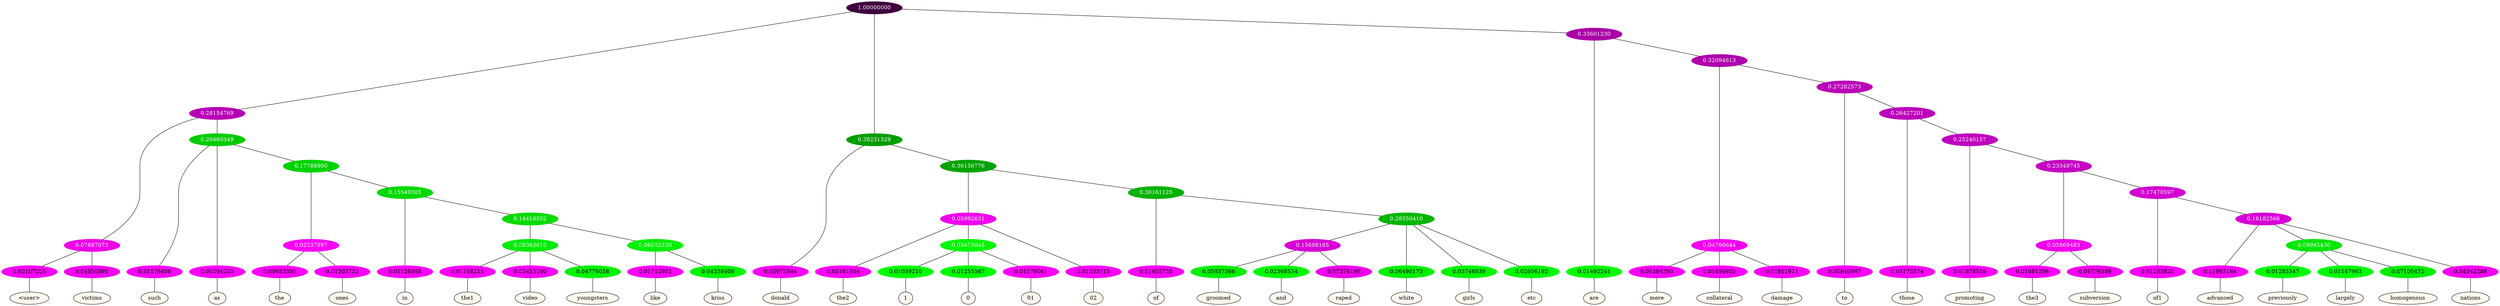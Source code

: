 graph {
	node [format=png height=0.15 nodesep=0.001 ordering=out overlap=prism overlap_scaling=0.01 ranksep=0.001 ratio=0.2 style=filled width=0.15]
	{
		rank=same
		a_w_10 [label="\<user\>" color=black fillcolor=floralwhite style="filled,solid"]
		a_w_11 [label=victims color=black fillcolor=floralwhite style="filled,solid"]
		a_w_12 [label=such color=black fillcolor=floralwhite style="filled,solid"]
		a_w_13 [label=as color=black fillcolor=floralwhite style="filled,solid"]
		a_w_31 [label=the color=black fillcolor=floralwhite style="filled,solid"]
		a_w_32 [label=ones color=black fillcolor=floralwhite style="filled,solid"]
		a_w_33 [label=in color=black fillcolor=floralwhite style="filled,solid"]
		a_w_51 [label=the1 color=black fillcolor=floralwhite style="filled,solid"]
		a_w_52 [label=video color=black fillcolor=floralwhite style="filled,solid"]
		a_w_53 [label=youngsters color=black fillcolor=floralwhite style="filled,solid"]
		a_w_54 [label=like color=black fillcolor=floralwhite style="filled,solid"]
		a_w_55 [label=kriss color=black fillcolor=floralwhite style="filled,solid"]
		a_w_6 [label=donald color=black fillcolor=floralwhite style="filled,solid"]
		a_w_21 [label=the2 color=black fillcolor=floralwhite style="filled,solid"]
		a_w_35 [label=1 color=black fillcolor=floralwhite style="filled,solid"]
		a_w_36 [label=0 color=black fillcolor=floralwhite style="filled,solid"]
		a_w_37 [label=01 color=black fillcolor=floralwhite style="filled,solid"]
		a_w_23 [label=02 color=black fillcolor=floralwhite style="filled,solid"]
		a_w_24 [label=of color=black fillcolor=floralwhite style="filled,solid"]
		a_w_46 [label=groomed color=black fillcolor=floralwhite style="filled,solid"]
		a_w_47 [label=and color=black fillcolor=floralwhite style="filled,solid"]
		a_w_48 [label=raped color=black fillcolor=floralwhite style="filled,solid"]
		a_w_39 [label=white color=black fillcolor=floralwhite style="filled,solid"]
		a_w_40 [label=girls color=black fillcolor=floralwhite style="filled,solid"]
		a_w_41 [label=etc color=black fillcolor=floralwhite style="filled,solid"]
		a_w_8 [label=are color=black fillcolor=floralwhite style="filled,solid"]
		a_w_26 [label=mere color=black fillcolor=floralwhite style="filled,solid"]
		a_w_27 [label=collateral color=black fillcolor=floralwhite style="filled,solid"]
		a_w_28 [label=damage color=black fillcolor=floralwhite style="filled,solid"]
		a_w_29 [label=to color=black fillcolor=floralwhite style="filled,solid"]
		a_w_42 [label=those color=black fillcolor=floralwhite style="filled,solid"]
		a_w_49 [label=promoting color=black fillcolor=floralwhite style="filled,solid"]
		a_w_58 [label=the3 color=black fillcolor=floralwhite style="filled,solid"]
		a_w_59 [label=subversion color=black fillcolor=floralwhite style="filled,solid"]
		a_w_60 [label=of1 color=black fillcolor=floralwhite style="filled,solid"]
		a_w_62 [label=advanced color=black fillcolor=floralwhite style="filled,solid"]
		a_w_65 [label=previously color=black fillcolor=floralwhite style="filled,solid"]
		a_w_66 [label=largely color=black fillcolor=floralwhite style="filled,solid"]
		a_w_67 [label=homogenous color=black fillcolor=floralwhite style="filled,solid"]
		a_w_64 [label=nations color=black fillcolor=floralwhite style="filled,solid"]
	}
	a_n_10 -- a_w_10
	a_n_11 -- a_w_11
	a_n_12 -- a_w_12
	a_n_13 -- a_w_13
	a_n_31 -- a_w_31
	a_n_32 -- a_w_32
	a_n_33 -- a_w_33
	a_n_51 -- a_w_51
	a_n_52 -- a_w_52
	a_n_53 -- a_w_53
	a_n_54 -- a_w_54
	a_n_55 -- a_w_55
	a_n_6 -- a_w_6
	a_n_21 -- a_w_21
	a_n_35 -- a_w_35
	a_n_36 -- a_w_36
	a_n_37 -- a_w_37
	a_n_23 -- a_w_23
	a_n_24 -- a_w_24
	a_n_46 -- a_w_46
	a_n_47 -- a_w_47
	a_n_48 -- a_w_48
	a_n_39 -- a_w_39
	a_n_40 -- a_w_40
	a_n_41 -- a_w_41
	a_n_8 -- a_w_8
	a_n_26 -- a_w_26
	a_n_27 -- a_w_27
	a_n_28 -- a_w_28
	a_n_29 -- a_w_29
	a_n_42 -- a_w_42
	a_n_49 -- a_w_49
	a_n_58 -- a_w_58
	a_n_59 -- a_w_59
	a_n_60 -- a_w_60
	a_n_62 -- a_w_62
	a_n_65 -- a_w_65
	a_n_66 -- a_w_66
	a_n_67 -- a_w_67
	a_n_64 -- a_w_64
	{
		rank=same
		a_n_10 [label=0.03107205 color="0.835 1.000 0.969" fontcolor=black]
		a_n_11 [label=0.04550891 color="0.835 1.000 0.954" fontcolor=black]
		a_n_12 [label=0.01576408 color="0.835 1.000 0.984" fontcolor=black]
		a_n_13 [label=0.01094205 color="0.835 1.000 0.989" fontcolor=black]
		a_n_31 [label=0.00933300 color="0.835 1.000 0.991" fontcolor=black]
		a_n_32 [label=0.01303722 color="0.835 1.000 0.987" fontcolor=black]
		a_n_33 [label=0.01128488 color="0.835 1.000 0.989" fontcolor=black]
		a_n_51 [label=0.01168215 color="0.835 1.000 0.988" fontcolor=black]
		a_n_52 [label=0.02415100 color="0.835 1.000 0.976" fontcolor=black]
		a_n_53 [label=0.04776058 color="0.334 1.000 0.952" fontcolor=black]
		a_n_54 [label=0.01712952 color="0.835 1.000 0.983" fontcolor=black]
		a_n_55 [label=0.04338409 color="0.334 1.000 0.957" fontcolor=black]
		a_n_6 [label=0.02073844 color="0.835 1.000 0.979" fontcolor=black]
		a_n_21 [label=0.01181954 color="0.835 1.000 0.988" fontcolor=black]
		a_n_35 [label=0.01039210 color="0.334 1.000 0.990" fontcolor=black]
		a_n_36 [label=0.01255567 color="0.334 1.000 0.987" fontcolor=black]
		a_n_37 [label=0.01179061 color="0.835 1.000 0.988" fontcolor=black]
		a_n_23 [label=0.01333115 color="0.835 1.000 0.987" fontcolor=black]
		a_n_24 [label=0.01605735 color="0.835 1.000 0.984" fontcolor=black]
		a_n_46 [label=0.05937366 color="0.334 1.000 0.941" fontcolor=black]
		a_n_47 [label=0.02368534 color="0.334 1.000 0.976" fontcolor=black]
		a_n_48 [label=0.07376196 color="0.835 1.000 0.926" fontcolor=black]
		a_n_39 [label=0.06490173 color="0.334 1.000 0.935" fontcolor=black]
		a_n_40 [label=0.03748939 color="0.334 1.000 0.963" fontcolor=black]
		a_n_41 [label=0.02606192 color="0.334 1.000 0.974" fontcolor=black]
		a_n_8 [label=0.01492241 color="0.334 1.000 0.985" fontcolor=black]
		a_n_26 [label=0.01284395 color="0.835 1.000 0.987" fontcolor=black]
		a_n_27 [label=0.01694920 color="0.835 1.000 0.983" fontcolor=black]
		a_n_28 [label=0.01811911 color="0.835 1.000 0.982" fontcolor=black]
		a_n_29 [label=0.00840897 color="0.835 1.000 0.992" fontcolor=black]
		a_n_42 [label=0.01173574 color="0.835 1.000 0.988" fontcolor=black]
		a_n_49 [label=0.01878559 color="0.835 1.000 0.981" fontcolor=black]
		a_n_58 [label=0.01081206 color="0.835 1.000 0.989" fontcolor=black]
		a_n_59 [label=0.04776589 color="0.835 1.000 0.952" fontcolor=black]
		a_n_60 [label=0.01283820 color="0.835 1.000 0.987" fontcolor=black]
		a_n_62 [label=0.01993184 color="0.835 1.000 0.980" fontcolor=black]
		a_n_65 [label=0.01283347 color="0.334 1.000 0.987" fontcolor=black]
		a_n_66 [label=0.01547963 color="0.334 1.000 0.985" fontcolor=black]
		a_n_67 [label=0.07100472 color="0.334 1.000 0.929" fontcolor=black]
		a_n_64 [label=0.04242286 color="0.835 1.000 0.958" fontcolor=black]
	}
	a_n_0 [label=1.00000000 color="0.835 1.000 0.250" fontcolor=grey99]
	a_n_1 [label=0.28154769 color="0.835 1.000 0.718" fontcolor=grey99]
	a_n_0 -- a_n_1
	a_n_2 [label=0.38231329 color="0.334 1.000 0.618" fontcolor=grey99]
	a_n_0 -- a_n_2
	a_n_3 [label=0.33601230 color="0.835 1.000 0.664" fontcolor=grey99]
	a_n_0 -- a_n_3
	a_n_4 [label=0.07687073 color="0.835 1.000 0.923" fontcolor=grey99]
	a_n_1 -- a_n_4
	a_n_5 [label=0.20460349 color="0.334 1.000 0.795" fontcolor=grey99]
	a_n_1 -- a_n_5
	a_n_2 -- a_n_6
	a_n_7 [label=0.36156776 color="0.334 1.000 0.638" fontcolor=grey99]
	a_n_2 -- a_n_7
	a_n_3 -- a_n_8
	a_n_9 [label=0.32094613 color="0.835 1.000 0.679" fontcolor=grey99]
	a_n_3 -- a_n_9
	a_n_4 -- a_n_10
	a_n_4 -- a_n_11
	a_n_5 -- a_n_12
	a_n_5 -- a_n_13
	a_n_14 [label=0.17788900 color="0.334 1.000 0.822" fontcolor=grey99]
	a_n_5 -- a_n_14
	a_n_15 [label=0.05992631 color="0.835 1.000 0.940" fontcolor=grey99]
	a_n_7 -- a_n_15
	a_n_16 [label=0.30161125 color="0.334 1.000 0.698" fontcolor=grey99]
	a_n_7 -- a_n_16
	a_n_17 [label=0.04796644 color="0.835 1.000 0.952" fontcolor=grey99]
	a_n_9 -- a_n_17
	a_n_18 [label=0.27282573 color="0.835 1.000 0.727" fontcolor=grey99]
	a_n_9 -- a_n_18
	a_n_19 [label=0.02237997 color="0.835 1.000 0.978" fontcolor=grey99]
	a_n_14 -- a_n_19
	a_n_20 [label=0.15549305 color="0.334 1.000 0.845" fontcolor=grey99]
	a_n_14 -- a_n_20
	a_n_15 -- a_n_21
	a_n_22 [label=0.03476045 color="0.334 1.000 0.965" fontcolor=grey99]
	a_n_15 -- a_n_22
	a_n_15 -- a_n_23
	a_n_16 -- a_n_24
	a_n_25 [label=0.28550410 color="0.334 1.000 0.714" fontcolor=grey99]
	a_n_16 -- a_n_25
	a_n_17 -- a_n_26
	a_n_17 -- a_n_27
	a_n_17 -- a_n_28
	a_n_18 -- a_n_29
	a_n_30 [label=0.26427201 color="0.835 1.000 0.736" fontcolor=grey99]
	a_n_18 -- a_n_30
	a_n_19 -- a_n_31
	a_n_19 -- a_n_32
	a_n_20 -- a_n_33
	a_n_34 [label=0.14418552 color="0.334 1.000 0.856" fontcolor=grey99]
	a_n_20 -- a_n_34
	a_n_22 -- a_n_35
	a_n_22 -- a_n_36
	a_n_22 -- a_n_37
	a_n_38 [label=0.15698165 color="0.835 1.000 0.843" fontcolor=grey99]
	a_n_25 -- a_n_38
	a_n_25 -- a_n_39
	a_n_25 -- a_n_40
	a_n_25 -- a_n_41
	a_n_30 -- a_n_42
	a_n_43 [label=0.25240157 color="0.835 1.000 0.748" fontcolor=grey99]
	a_n_30 -- a_n_43
	a_n_44 [label=0.08363010 color="0.334 1.000 0.916" fontcolor=grey99]
	a_n_34 -- a_n_44
	a_n_45 [label=0.06052230 color="0.334 1.000 0.939" fontcolor=grey99]
	a_n_34 -- a_n_45
	a_n_38 -- a_n_46
	a_n_38 -- a_n_47
	a_n_38 -- a_n_48
	a_n_43 -- a_n_49
	a_n_50 [label=0.23349745 color="0.835 1.000 0.767" fontcolor=grey99]
	a_n_43 -- a_n_50
	a_n_44 -- a_n_51
	a_n_44 -- a_n_52
	a_n_44 -- a_n_53
	a_n_45 -- a_n_54
	a_n_45 -- a_n_55
	a_n_56 [label=0.05869483 color="0.835 1.000 0.941" fontcolor=grey99]
	a_n_50 -- a_n_56
	a_n_57 [label=0.17470597 color="0.835 1.000 0.825" fontcolor=grey99]
	a_n_50 -- a_n_57
	a_n_56 -- a_n_58
	a_n_56 -- a_n_59
	a_n_57 -- a_n_60
	a_n_61 [label=0.16182566 color="0.835 1.000 0.838" fontcolor=grey99]
	a_n_57 -- a_n_61
	a_n_61 -- a_n_62
	a_n_63 [label=0.09945430 color="0.334 1.000 0.901" fontcolor=grey99]
	a_n_61 -- a_n_63
	a_n_61 -- a_n_64
	a_n_63 -- a_n_65
	a_n_63 -- a_n_66
	a_n_63 -- a_n_67
}
